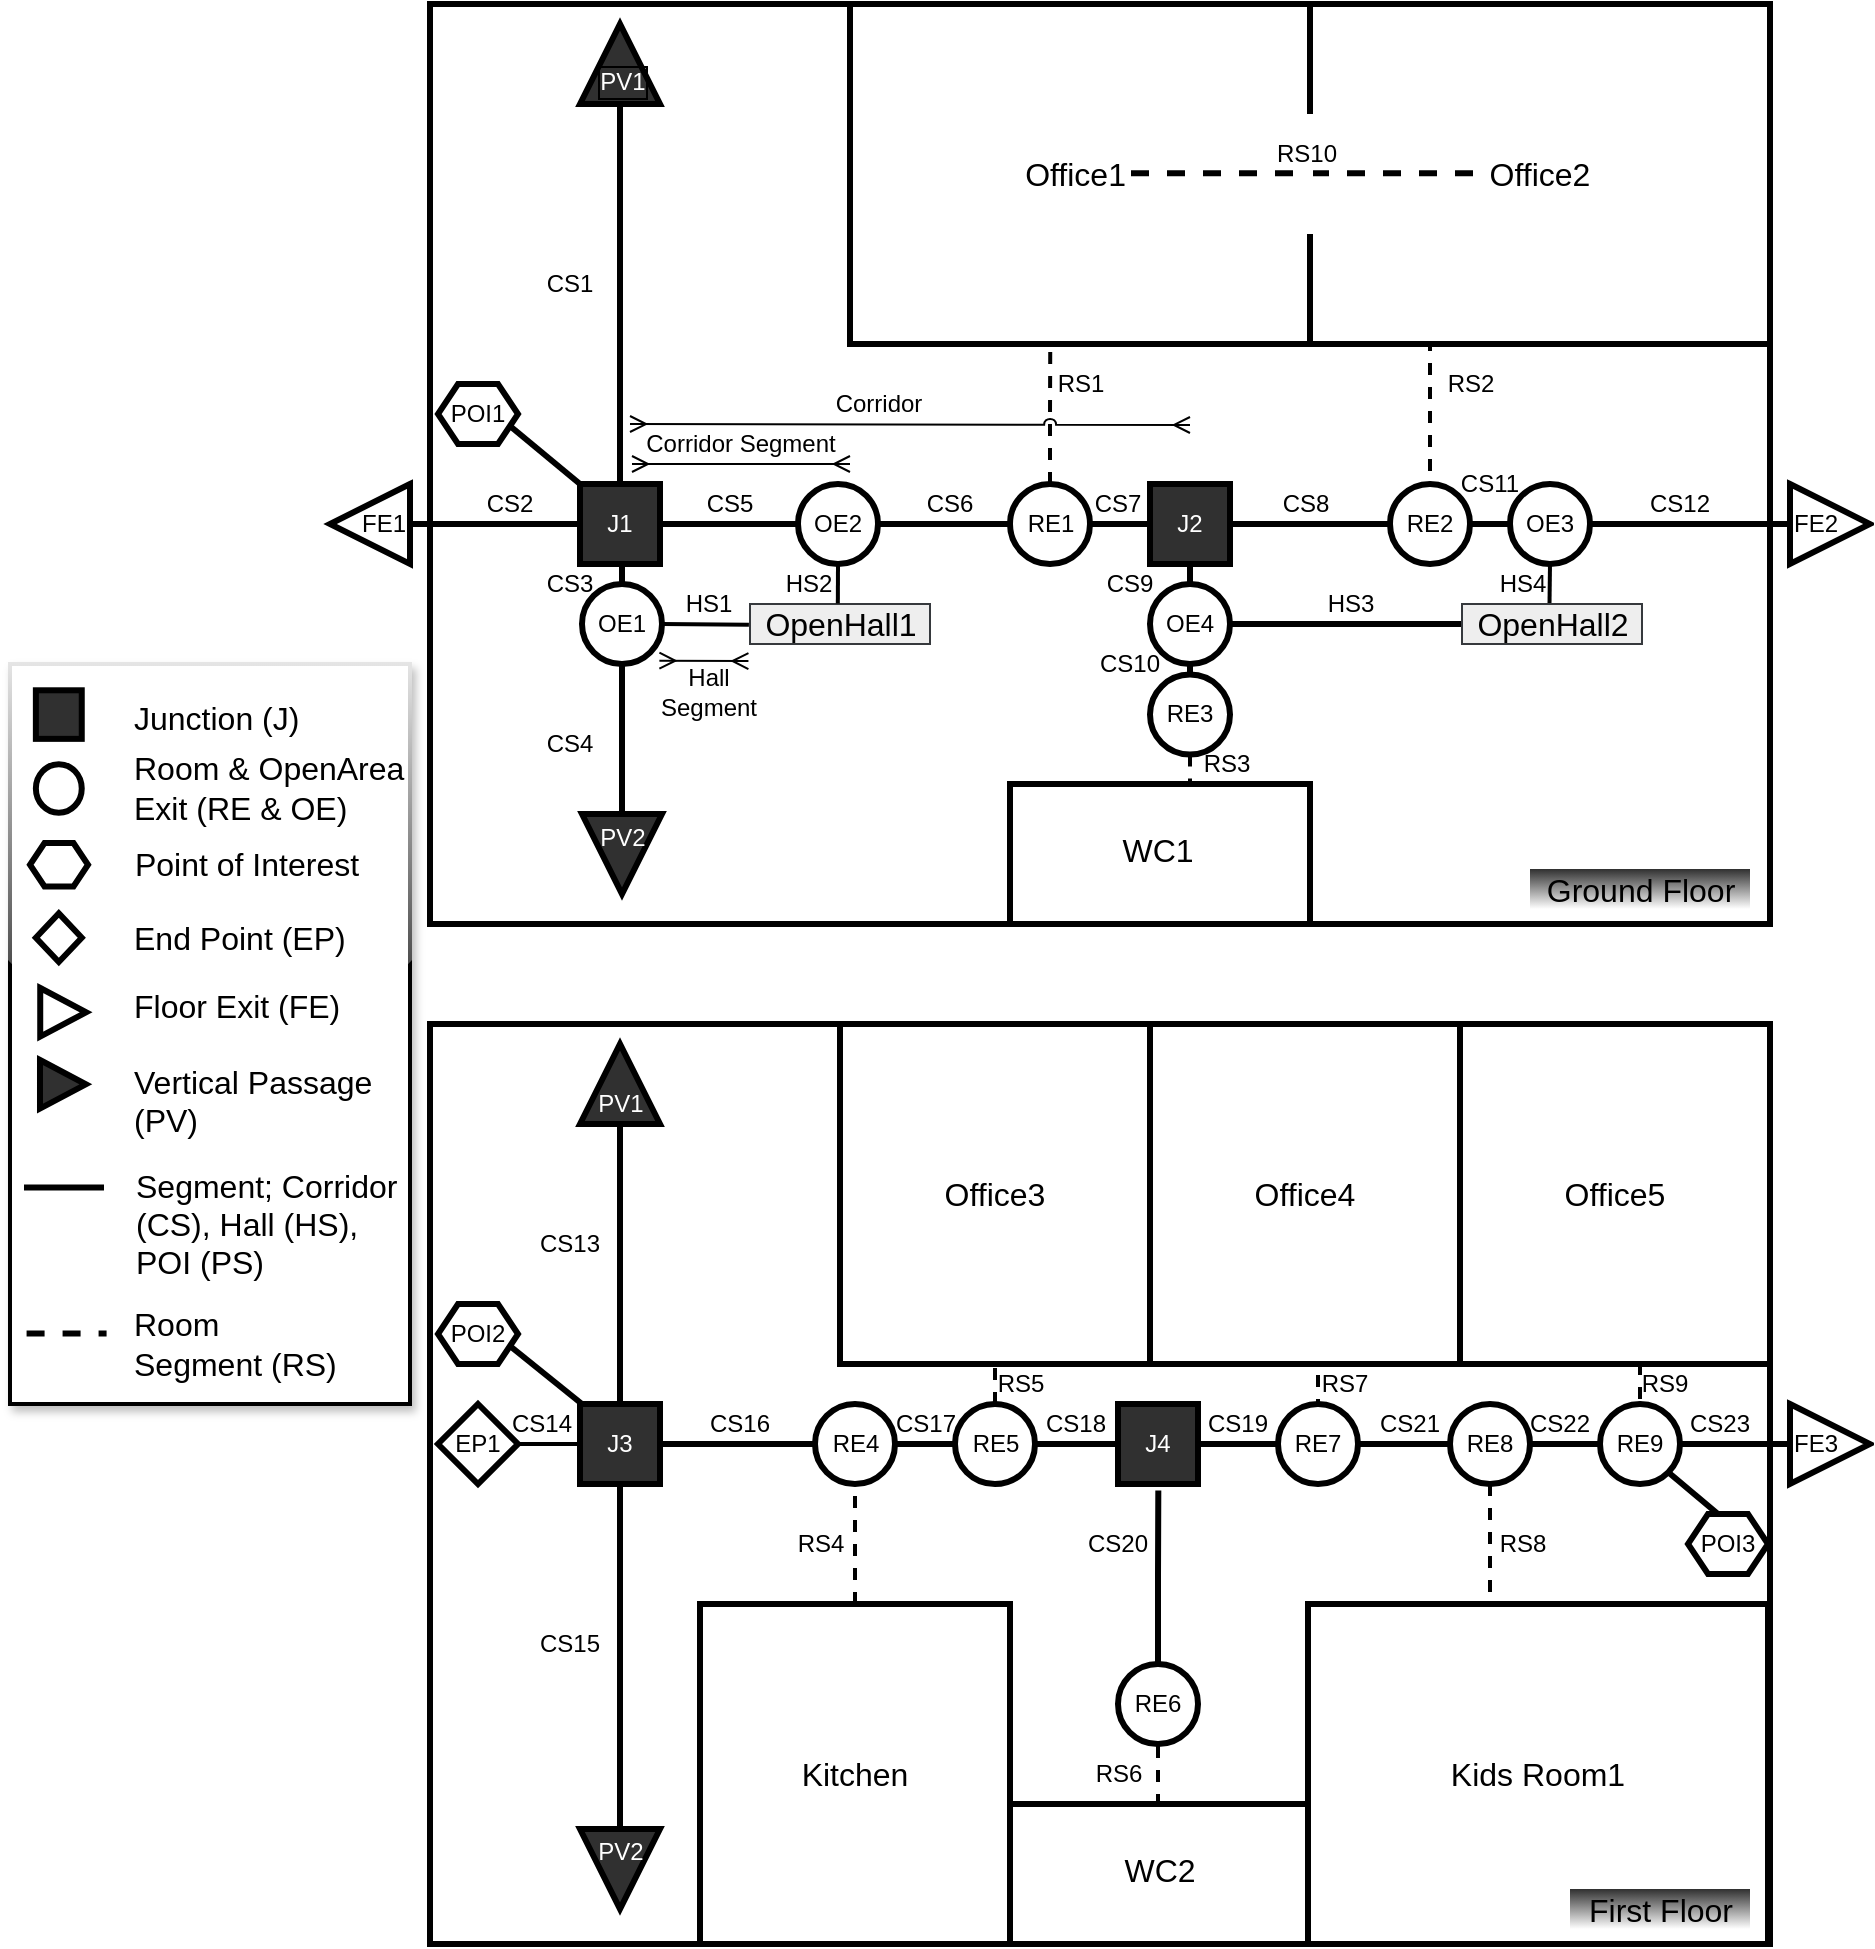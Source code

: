 <mxfile version="13.0.9" type="device"><diagram id="FeTQvDR2r45H1yqkKJsy" name="Page-1"><mxGraphModel dx="2144" dy="735" grid="1" gridSize="10" guides="1" tooltips="1" connect="1" arrows="1" fold="1" page="1" pageScale="1" pageWidth="827" pageHeight="1169" math="0" shadow="0"><root><mxCell id="0"/><mxCell id="1" parent="0"/><mxCell id="H_s1jMmFibpZLGyVerqd-1" value="" style="rounded=0;whiteSpace=wrap;html=1;strokeWidth=3;" parent="1" vertex="1"><mxGeometry x="70" y="10" width="670" height="460" as="geometry"/></mxCell><mxCell id="H_s1jMmFibpZLGyVerqd-9" value="&lt;font style=&quot;font-size: 16px&quot;&gt;Office1&amp;nbsp;&lt;/font&gt;" style="rounded=0;whiteSpace=wrap;html=1;fillColor=#ffffff;strokeWidth=3;" parent="1" vertex="1"><mxGeometry x="280" y="10" width="230" height="170" as="geometry"/></mxCell><mxCell id="H_s1jMmFibpZLGyVerqd-128" style="edgeStyle=orthogonalEdgeStyle;rounded=0;orthogonalLoop=1;jettySize=auto;html=1;exitX=0.25;exitY=1;exitDx=0;exitDy=0;entryX=0.5;entryY=0;entryDx=0;entryDy=0;dashed=1;endArrow=none;endFill=0;strokeWidth=2;fontSize=16;" parent="1" source="H_s1jMmFibpZLGyVerqd-12" target="H_s1jMmFibpZLGyVerqd-51" edge="1"><mxGeometry relative="1" as="geometry"><Array as="points"><mxPoint x="570" y="180"/></Array></mxGeometry></mxCell><mxCell id="emGgeVoVBgO2t76_DJlP-24" style="edgeStyle=none;orthogonalLoop=1;jettySize=auto;html=1;exitX=0;exitY=0.5;exitDx=0;exitDy=0;entryX=0;entryY=0.5;entryDx=0;entryDy=0;startArrow=none;startFill=0;endArrow=none;endFill=0;strokeWidth=3;" edge="1" parent="1" source="H_s1jMmFibpZLGyVerqd-12"><mxGeometry relative="1" as="geometry"><mxPoint x="551.0" y="95" as="targetPoint"/></mxGeometry></mxCell><mxCell id="H_s1jMmFibpZLGyVerqd-12" value="&lt;span style=&quot;font-size: 16px&quot;&gt;Office2&lt;/span&gt;" style="rounded=0;whiteSpace=wrap;html=1;fillColor=#ffffff;strokeWidth=3;" parent="1" vertex="1"><mxGeometry x="510" y="10" width="230" height="170" as="geometry"/></mxCell><mxCell id="H_s1jMmFibpZLGyVerqd-13" value="" style="rounded=0;whiteSpace=wrap;html=1;fillColor=#ffffff;strokeWidth=3;" parent="1" vertex="1"><mxGeometry x="360" y="400" width="150" height="70" as="geometry"/></mxCell><mxCell id="H_s1jMmFibpZLGyVerqd-15" value="&lt;font style=&quot;font-size: 16px&quot;&gt;WC1&lt;/font&gt;" style="text;html=1;strokeColor=none;fillColor=none;align=center;verticalAlign=middle;whiteSpace=wrap;rounded=0;fontSize=12;" parent="1" vertex="1"><mxGeometry x="414" y="422.5" width="40" height="20" as="geometry"/></mxCell><mxCell id="H_s1jMmFibpZLGyVerqd-16" value="" style="rounded=0;whiteSpace=wrap;html=1;strokeWidth=3;" parent="1" vertex="1"><mxGeometry x="70" y="520" width="670" height="460" as="geometry"/></mxCell><mxCell id="H_s1jMmFibpZLGyVerqd-21" value="&lt;span style=&quot;font-size: 16px&quot;&gt;Office3&lt;/span&gt;" style="rounded=0;whiteSpace=wrap;html=1;fillColor=#ffffff;strokeWidth=3;" parent="1" vertex="1"><mxGeometry x="275" y="520" width="155" height="170" as="geometry"/></mxCell><mxCell id="H_s1jMmFibpZLGyVerqd-126" style="edgeStyle=orthogonalEdgeStyle;rounded=0;orthogonalLoop=1;jettySize=auto;html=1;exitX=0.5;exitY=1;exitDx=0;exitDy=0;entryX=0.5;entryY=0;entryDx=0;entryDy=0;dashed=1;endArrow=none;endFill=0;strokeWidth=2;fontSize=16;" parent="1" source="H_s1jMmFibpZLGyVerqd-22" target="H_s1jMmFibpZLGyVerqd-40" edge="1"><mxGeometry relative="1" as="geometry"/></mxCell><mxCell id="H_s1jMmFibpZLGyVerqd-22" value="&lt;span style=&quot;font-size: 16px&quot;&gt;Office5&lt;/span&gt;" style="rounded=0;whiteSpace=wrap;html=1;fillColor=#ffffff;strokeWidth=3;" parent="1" vertex="1"><mxGeometry x="585" y="520" width="155" height="170" as="geometry"/></mxCell><mxCell id="H_s1jMmFibpZLGyVerqd-124" style="edgeStyle=orthogonalEdgeStyle;rounded=0;orthogonalLoop=1;jettySize=auto;html=1;exitX=0.5;exitY=0;exitDx=0;exitDy=0;entryX=0.5;entryY=1;entryDx=0;entryDy=0;dashed=1;endArrow=none;endFill=0;strokeWidth=2;fontSize=16;" parent="1" source="H_s1jMmFibpZLGyVerqd-23" target="H_s1jMmFibpZLGyVerqd-91" edge="1"><mxGeometry relative="1" as="geometry"/></mxCell><mxCell id="H_s1jMmFibpZLGyVerqd-23" value="" style="rounded=0;whiteSpace=wrap;html=1;fillColor=#ffffff;strokeWidth=3;" parent="1" vertex="1"><mxGeometry x="360" y="910" width="150" height="70" as="geometry"/></mxCell><mxCell id="H_s1jMmFibpZLGyVerqd-24" value="&lt;font style=&quot;font-size: 16px&quot;&gt;WC2&lt;/font&gt;" style="text;html=1;strokeColor=none;fillColor=none;align=center;verticalAlign=middle;whiteSpace=wrap;rounded=0;fontSize=12;" parent="1" vertex="1"><mxGeometry x="415" y="932.5" width="40" height="20" as="geometry"/></mxCell><mxCell id="H_s1jMmFibpZLGyVerqd-125" style="edgeStyle=orthogonalEdgeStyle;rounded=0;orthogonalLoop=1;jettySize=auto;html=1;exitX=0.5;exitY=1;exitDx=0;exitDy=0;entryX=0.5;entryY=0;entryDx=0;entryDy=0;dashed=1;endArrow=none;endFill=0;strokeWidth=2;fontSize=16;" parent="1" source="H_s1jMmFibpZLGyVerqd-25" target="H_s1jMmFibpZLGyVerqd-39" edge="1"><mxGeometry relative="1" as="geometry"/></mxCell><mxCell id="H_s1jMmFibpZLGyVerqd-25" value="&lt;span style=&quot;font-size: 16px&quot;&gt;Office4&lt;/span&gt;" style="rounded=0;whiteSpace=wrap;html=1;fillColor=#ffffff;strokeWidth=3;" parent="1" vertex="1"><mxGeometry x="430" y="520" width="155" height="170" as="geometry"/></mxCell><mxCell id="H_s1jMmFibpZLGyVerqd-122" style="edgeStyle=orthogonalEdgeStyle;rounded=0;orthogonalLoop=1;jettySize=auto;html=1;exitX=0.5;exitY=0;exitDx=0;exitDy=0;entryX=0.5;entryY=1;entryDx=0;entryDy=0;endArrow=none;endFill=0;strokeWidth=2;fontSize=16;dashed=1;" parent="1" source="H_s1jMmFibpZLGyVerqd-26" target="H_s1jMmFibpZLGyVerqd-44" edge="1"><mxGeometry relative="1" as="geometry"/></mxCell><mxCell id="H_s1jMmFibpZLGyVerqd-26" value="&lt;font style=&quot;font-size: 16px&quot;&gt;Kitchen&lt;/font&gt;" style="rounded=0;whiteSpace=wrap;html=1;fillColor=#ffffff;strokeWidth=3;" parent="1" vertex="1"><mxGeometry x="205" y="810" width="155" height="170" as="geometry"/></mxCell><mxCell id="H_s1jMmFibpZLGyVerqd-27" value="&lt;font style=&quot;font-size: 16px&quot;&gt;Kids Room1&lt;/font&gt;" style="rounded=0;whiteSpace=wrap;html=1;fillColor=#ffffff;strokeWidth=3;" parent="1" vertex="1"><mxGeometry x="509" y="810" width="230" height="170" as="geometry"/></mxCell><mxCell id="H_s1jMmFibpZLGyVerqd-82" style="edgeStyle=orthogonalEdgeStyle;rounded=0;orthogonalLoop=1;jettySize=auto;html=1;exitX=0;exitY=0.5;exitDx=0;exitDy=0;endArrow=none;endFill=0;strokeWidth=3;fontSize=12;" parent="1" source="H_s1jMmFibpZLGyVerqd-38" target="H_s1jMmFibpZLGyVerqd-44" edge="1"><mxGeometry relative="1" as="geometry"/></mxCell><mxCell id="H_s1jMmFibpZLGyVerqd-123" style="edgeStyle=orthogonalEdgeStyle;rounded=0;orthogonalLoop=1;jettySize=auto;html=1;exitX=0.5;exitY=0;exitDx=0;exitDy=0;entryX=0.5;entryY=1;entryDx=0;entryDy=0;dashed=1;endArrow=none;endFill=0;strokeWidth=2;fontSize=16;" parent="1" source="H_s1jMmFibpZLGyVerqd-38" target="H_s1jMmFibpZLGyVerqd-21" edge="1"><mxGeometry relative="1" as="geometry"/></mxCell><mxCell id="H_s1jMmFibpZLGyVerqd-38" value="RE5" style="ellipse;whiteSpace=wrap;html=1;aspect=fixed;strokeWidth=3;fontSize=12;" parent="1" vertex="1"><mxGeometry x="332.5" y="710" width="40" height="40" as="geometry"/></mxCell><mxCell id="H_s1jMmFibpZLGyVerqd-81" style="edgeStyle=orthogonalEdgeStyle;rounded=0;orthogonalLoop=1;jettySize=auto;html=1;exitX=0;exitY=0.5;exitDx=0;exitDy=0;entryX=1;entryY=0.5;entryDx=0;entryDy=0;endArrow=none;endFill=0;strokeWidth=3;fontSize=12;" parent="1" source="6WjGq5o4AHV743usQjrq-7" target="H_s1jMmFibpZLGyVerqd-38" edge="1"><mxGeometry relative="1" as="geometry"><mxPoint x="415" y="730" as="sourcePoint"/></mxGeometry></mxCell><mxCell id="H_s1jMmFibpZLGyVerqd-39" value="RE7" style="ellipse;whiteSpace=wrap;html=1;aspect=fixed;strokeWidth=3;fontSize=12;" parent="1" vertex="1"><mxGeometry x="494" y="710" width="40" height="40" as="geometry"/></mxCell><mxCell id="H_s1jMmFibpZLGyVerqd-79" style="edgeStyle=orthogonalEdgeStyle;rounded=0;orthogonalLoop=1;jettySize=auto;html=1;exitX=0;exitY=0.5;exitDx=0;exitDy=0;entryX=1;entryY=0.5;entryDx=0;entryDy=0;endArrow=none;endFill=0;strokeWidth=3;fontSize=12;" parent="1" source="H_s1jMmFibpZLGyVerqd-40" target="H_s1jMmFibpZLGyVerqd-45" edge="1"><mxGeometry relative="1" as="geometry"/></mxCell><mxCell id="H_s1jMmFibpZLGyVerqd-40" value="RE9" style="ellipse;whiteSpace=wrap;html=1;aspect=fixed;strokeWidth=3;fontSize=12;" parent="1" vertex="1"><mxGeometry x="655" y="710" width="40" height="40" as="geometry"/></mxCell><mxCell id="H_s1jMmFibpZLGyVerqd-78" style="edgeStyle=orthogonalEdgeStyle;rounded=0;orthogonalLoop=1;jettySize=auto;html=1;entryX=1;entryY=0.5;entryDx=0;entryDy=0;endArrow=none;endFill=0;strokeWidth=3;fontSize=12;" parent="1" source="H_s1jMmFibpZLGyVerqd-42" target="H_s1jMmFibpZLGyVerqd-40" edge="1"><mxGeometry relative="1" as="geometry"/></mxCell><mxCell id="H_s1jMmFibpZLGyVerqd-42" value="FE3" style="triangle;whiteSpace=wrap;html=1;strokeColor=#000000;strokeWidth=3;fillColor=#FFFFFF;gradientColor=none;fontSize=12;align=left;" parent="1" vertex="1"><mxGeometry x="750" y="710" width="40" height="40" as="geometry"/></mxCell><mxCell id="H_s1jMmFibpZLGyVerqd-43" value="" style="triangle;whiteSpace=wrap;html=1;strokeColor=#000000;strokeWidth=3;fillColor=#303030;gradientColor=none;fontSize=12;rotation=-90;fontColor=#FFFFFF;" parent="1" vertex="1"><mxGeometry x="145" y="530" width="40" height="40" as="geometry"/></mxCell><mxCell id="H_s1jMmFibpZLGyVerqd-44" value="RE4" style="ellipse;whiteSpace=wrap;html=1;aspect=fixed;strokeWidth=3;fontSize=12;" parent="1" vertex="1"><mxGeometry x="262.5" y="710" width="40" height="40" as="geometry"/></mxCell><mxCell id="H_s1jMmFibpZLGyVerqd-80" style="edgeStyle=orthogonalEdgeStyle;rounded=0;orthogonalLoop=1;jettySize=auto;html=1;exitX=0;exitY=0.5;exitDx=0;exitDy=0;entryX=1;entryY=0.5;entryDx=0;entryDy=0;endArrow=none;endFill=0;strokeWidth=3;fontSize=12;" parent="1" source="H_s1jMmFibpZLGyVerqd-45" target="H_s1jMmFibpZLGyVerqd-39" edge="1"><mxGeometry relative="1" as="geometry"/></mxCell><mxCell id="H_s1jMmFibpZLGyVerqd-127" style="edgeStyle=orthogonalEdgeStyle;rounded=0;orthogonalLoop=1;jettySize=auto;html=1;exitX=0.5;exitY=1;exitDx=0;exitDy=0;dashed=1;endArrow=none;endFill=0;strokeWidth=2;fontSize=16;" parent="1" source="H_s1jMmFibpZLGyVerqd-45" edge="1"><mxGeometry relative="1" as="geometry"><mxPoint x="610" y="810" as="targetPoint"/><Array as="points"><mxPoint x="610" y="810"/></Array></mxGeometry></mxCell><mxCell id="H_s1jMmFibpZLGyVerqd-45" value="RE8" style="ellipse;whiteSpace=wrap;html=1;aspect=fixed;strokeWidth=3;fontSize=12;" parent="1" vertex="1"><mxGeometry x="580" y="710" width="40" height="40" as="geometry"/></mxCell><mxCell id="H_s1jMmFibpZLGyVerqd-87" style="edgeStyle=orthogonalEdgeStyle;rounded=0;orthogonalLoop=1;jettySize=auto;html=1;exitX=0;exitY=0.5;exitDx=0;exitDy=0;entryX=0.5;entryY=1;entryDx=0;entryDy=0;endArrow=none;endFill=0;strokeWidth=3;fontSize=12;" parent="1" source="H_s1jMmFibpZLGyVerqd-47" target="H_s1jMmFibpZLGyVerqd-86" edge="1"><mxGeometry relative="1" as="geometry"/></mxCell><mxCell id="H_s1jMmFibpZLGyVerqd-47" value="" style="triangle;whiteSpace=wrap;html=1;strokeColor=#000000;strokeWidth=3;fillColor=#303030;gradientColor=none;fontSize=12;rotation=90;" parent="1" vertex="1"><mxGeometry x="145" y="922.5" width="40" height="40" as="geometry"/></mxCell><mxCell id="H_s1jMmFibpZLGyVerqd-48" value="" style="triangle;whiteSpace=wrap;html=1;strokeColor=#000000;strokeWidth=3;fillColor=#303030;gradientColor=none;fontSize=12;rotation=90;" parent="1" vertex="1"><mxGeometry x="146" y="415" width="40" height="40" as="geometry"/></mxCell><mxCell id="H_s1jMmFibpZLGyVerqd-49" value="" style="triangle;whiteSpace=wrap;html=1;strokeColor=#000000;strokeWidth=3;fillColor=#303030;gradientColor=none;fontSize=12;rotation=-90;" parent="1" vertex="1"><mxGeometry x="145" y="20" width="40" height="40" as="geometry"/></mxCell><mxCell id="H_s1jMmFibpZLGyVerqd-61" style="edgeStyle=orthogonalEdgeStyle;rounded=0;orthogonalLoop=1;jettySize=auto;html=1;exitX=0;exitY=0.5;exitDx=0;exitDy=0;entryX=1;entryY=0.5;entryDx=0;entryDy=0;fontSize=12;endArrow=none;endFill=0;strokeWidth=3;" parent="1" source="H_s1jMmFibpZLGyVerqd-65" target="H_s1jMmFibpZLGyVerqd-58" edge="1"><mxGeometry relative="1" as="geometry"/></mxCell><mxCell id="H_s1jMmFibpZLGyVerqd-67" style="edgeStyle=orthogonalEdgeStyle;rounded=0;orthogonalLoop=1;jettySize=auto;html=1;exitX=0;exitY=0.5;exitDx=0;exitDy=0;entryX=1;entryY=0.5;entryDx=0;entryDy=0;endArrow=none;endFill=0;strokeWidth=3;fontSize=12;" parent="1" source="QsYqPLQp_j27m1w2icqJ-17" target="H_s1jMmFibpZLGyVerqd-65" edge="1"><mxGeometry relative="1" as="geometry"/></mxCell><mxCell id="H_s1jMmFibpZLGyVerqd-136" style="edgeStyle=orthogonalEdgeStyle;rounded=0;orthogonalLoop=1;jettySize=auto;html=1;entryX=0.431;entryY=1.001;entryDx=0;entryDy=0;entryPerimeter=0;endArrow=none;endFill=0;strokeWidth=2;fontSize=16;dashed=1;exitX=0.5;exitY=0;exitDx=0;exitDy=0;" parent="1" source="H_s1jMmFibpZLGyVerqd-50" edge="1"><mxGeometry relative="1" as="geometry"><mxPoint x="381.0" y="211" as="sourcePoint"/><mxPoint x="380.13" y="180.17" as="targetPoint"/></mxGeometry></mxCell><mxCell id="H_s1jMmFibpZLGyVerqd-50" value="" style="ellipse;whiteSpace=wrap;html=1;aspect=fixed;strokeWidth=3;fontSize=12;" parent="1" vertex="1"><mxGeometry x="360" y="250" width="40" height="40" as="geometry"/></mxCell><mxCell id="H_s1jMmFibpZLGyVerqd-63" style="edgeStyle=orthogonalEdgeStyle;rounded=0;orthogonalLoop=1;jettySize=auto;html=1;exitX=1;exitY=0.5;exitDx=0;exitDy=0;entryX=0;entryY=0.5;entryDx=0;entryDy=0;endArrow=none;endFill=0;strokeWidth=3;fontSize=12;" parent="1" source="QsYqPLQp_j27m1w2icqJ-7" target="H_s1jMmFibpZLGyVerqd-56" edge="1"><mxGeometry relative="1" as="geometry"/></mxCell><mxCell id="QsYqPLQp_j27m1w2icqJ-6" style="edgeStyle=orthogonalEdgeStyle;rounded=0;orthogonalLoop=1;jettySize=auto;html=1;exitX=0.5;exitY=1;exitDx=0;exitDy=0;entryX=0.5;entryY=0;entryDx=0;entryDy=0;endArrow=none;endFill=0;strokeWidth=3;" parent="1" source="6WjGq5o4AHV743usQjrq-1" target="H_s1jMmFibpZLGyVerqd-131" edge="1"><mxGeometry relative="1" as="geometry"/></mxCell><mxCell id="H_s1jMmFibpZLGyVerqd-51" value="RE2" style="ellipse;whiteSpace=wrap;html=1;aspect=fixed;strokeWidth=3;fontSize=12;" parent="1" vertex="1"><mxGeometry x="550" y="250" width="40" height="40" as="geometry"/></mxCell><mxCell id="H_s1jMmFibpZLGyVerqd-56" value="FE2" style="triangle;whiteSpace=wrap;html=1;strokeColor=#000000;strokeWidth=3;fillColor=#FFFFFF;gradientColor=none;fontSize=12;align=left;" parent="1" vertex="1"><mxGeometry x="750" y="250" width="40" height="40" as="geometry"/></mxCell><mxCell id="H_s1jMmFibpZLGyVerqd-58" value="FE1" style="triangle;whiteSpace=wrap;html=1;strokeColor=#000000;strokeWidth=3;fillColor=#FFFFFF;gradientColor=none;fontSize=12;rotation=0;flipH=1;align=right;" parent="1" vertex="1"><mxGeometry x="20" y="250" width="40" height="40" as="geometry"/></mxCell><mxCell id="H_s1jMmFibpZLGyVerqd-68" style="edgeStyle=orthogonalEdgeStyle;rounded=0;orthogonalLoop=1;jettySize=auto;html=1;exitX=0.5;exitY=0;exitDx=0;exitDy=0;entryX=0;entryY=0.5;entryDx=0;entryDy=0;endArrow=none;endFill=0;strokeWidth=3;fontSize=12;" parent="1" source="H_s1jMmFibpZLGyVerqd-65" target="H_s1jMmFibpZLGyVerqd-49" edge="1"><mxGeometry relative="1" as="geometry"/></mxCell><mxCell id="H_s1jMmFibpZLGyVerqd-69" style="edgeStyle=orthogonalEdgeStyle;rounded=0;orthogonalLoop=1;jettySize=auto;html=1;exitX=0.5;exitY=1;exitDx=0;exitDy=0;entryX=0;entryY=0.5;entryDx=0;entryDy=0;endArrow=none;endFill=0;strokeWidth=3;fontSize=12;" parent="1" source="QsYqPLQp_j27m1w2icqJ-21" target="H_s1jMmFibpZLGyVerqd-48" edge="1"><mxGeometry relative="1" as="geometry"/></mxCell><mxCell id="emGgeVoVBgO2t76_DJlP-3" style="orthogonalLoop=1;jettySize=auto;html=1;exitX=0;exitY=0;exitDx=0;exitDy=0;entryX=1;entryY=0.75;entryDx=0;entryDy=0;endArrow=none;endFill=0;elbow=vertical;strokeWidth=3;" edge="1" parent="1" source="H_s1jMmFibpZLGyVerqd-65" target="emGgeVoVBgO2t76_DJlP-1"><mxGeometry relative="1" as="geometry"><mxPoint x="155" y="239" as="sourcePoint"/><mxPoint x="120" y="210" as="targetPoint"/></mxGeometry></mxCell><mxCell id="H_s1jMmFibpZLGyVerqd-65" value="J1" style="whiteSpace=wrap;html=1;aspect=fixed;strokeColor=#000000;strokeWidth=3;fillColor=#303030;gradientColor=none;fontSize=12;fontColor=#FFFFFF;" parent="1" vertex="1"><mxGeometry x="145" y="250" width="40" height="40" as="geometry"/></mxCell><mxCell id="H_s1jMmFibpZLGyVerqd-88" style="edgeStyle=orthogonalEdgeStyle;rounded=0;orthogonalLoop=1;jettySize=auto;html=1;exitX=0.5;exitY=0;exitDx=0;exitDy=0;entryX=0;entryY=0.5;entryDx=0;entryDy=0;endArrow=none;endFill=0;strokeWidth=3;fontSize=12;" parent="1" source="H_s1jMmFibpZLGyVerqd-86" target="H_s1jMmFibpZLGyVerqd-43" edge="1"><mxGeometry relative="1" as="geometry"/></mxCell><mxCell id="H_s1jMmFibpZLGyVerqd-89" style="edgeStyle=orthogonalEdgeStyle;rounded=0;orthogonalLoop=1;jettySize=auto;html=1;exitX=1;exitY=0.5;exitDx=0;exitDy=0;entryX=0;entryY=0.5;entryDx=0;entryDy=0;endArrow=none;endFill=0;strokeWidth=3;fontSize=12;" parent="1" source="H_s1jMmFibpZLGyVerqd-86" target="H_s1jMmFibpZLGyVerqd-44" edge="1"><mxGeometry relative="1" as="geometry"/></mxCell><mxCell id="H_s1jMmFibpZLGyVerqd-86" value="J3" style="whiteSpace=wrap;html=1;aspect=fixed;strokeColor=#000000;strokeWidth=3;fillColor=#303030;gradientColor=none;fontSize=12;fontColor=#FFFFFF;" parent="1" vertex="1"><mxGeometry x="145" y="710" width="40" height="40" as="geometry"/></mxCell><mxCell id="H_s1jMmFibpZLGyVerqd-91" value="RE6" style="ellipse;whiteSpace=wrap;html=1;aspect=fixed;strokeWidth=3;fontSize=12;" parent="1" vertex="1"><mxGeometry x="414" y="840" width="40" height="40" as="geometry"/></mxCell><mxCell id="H_s1jMmFibpZLGyVerqd-93" style="edgeStyle=orthogonalEdgeStyle;rounded=0;orthogonalLoop=1;jettySize=auto;html=1;exitX=0;exitY=0.5;exitDx=0;exitDy=0;endArrow=none;endFill=0;strokeWidth=3;fontSize=12;entryX=1;entryY=0.5;entryDx=0;entryDy=0;" parent="1" source="H_s1jMmFibpZLGyVerqd-39" target="6WjGq5o4AHV743usQjrq-7" edge="1"><mxGeometry relative="1" as="geometry"><mxPoint x="487.5" y="730" as="sourcePoint"/><mxPoint x="455" y="730" as="targetPoint"/></mxGeometry></mxCell><mxCell id="H_s1jMmFibpZLGyVerqd-120" value="Ground Floor" style="text;html=1;align=center;verticalAlign=middle;resizable=0;points=[];autosize=1;fontSize=16;fillColor=#303030;gradientColor=#ffffff;" parent="1" vertex="1"><mxGeometry x="620" y="442.5" width="110" height="20" as="geometry"/></mxCell><mxCell id="H_s1jMmFibpZLGyVerqd-121" value="First Floor" style="text;html=1;align=center;verticalAlign=middle;resizable=0;points=[];autosize=1;fontSize=16;fillColor=#303030;gradientColor=#ffffff;" parent="1" vertex="1"><mxGeometry x="640" y="952.5" width="90" height="20" as="geometry"/></mxCell><mxCell id="H_s1jMmFibpZLGyVerqd-133" style="edgeStyle=orthogonalEdgeStyle;rounded=0;orthogonalLoop=1;jettySize=auto;html=1;entryX=0.5;entryY=0;entryDx=0;entryDy=0;dashed=1;endArrow=none;endFill=0;strokeWidth=2;fontSize=16;" parent="1" source="H_s1jMmFibpZLGyVerqd-131" target="H_s1jMmFibpZLGyVerqd-13" edge="1"><mxGeometry relative="1" as="geometry"><Array as="points"><mxPoint x="450" y="400"/></Array></mxGeometry></mxCell><mxCell id="QsYqPLQp_j27m1w2icqJ-2" style="edgeStyle=orthogonalEdgeStyle;rounded=0;orthogonalLoop=1;jettySize=auto;html=1;exitX=0;exitY=0.5;exitDx=0;exitDy=0;entryX=0.982;entryY=0.471;entryDx=0;entryDy=0;entryPerimeter=0;strokeWidth=3;endArrow=none;endFill=0;" parent="1" source="6WjGq5o4AHV743usQjrq-1" target="szQ37OMuKZmXvjRgwUrV-1" edge="1"><mxGeometry relative="1" as="geometry"/></mxCell><mxCell id="H_s1jMmFibpZLGyVerqd-131" value="RE3" style="ellipse;whiteSpace=wrap;html=1;aspect=fixed;strokeWidth=3;fontSize=12;" parent="1" vertex="1"><mxGeometry x="430" y="345.29" width="40" height="40" as="geometry"/></mxCell><mxCell id="H_s1jMmFibpZLGyVerqd-140" style="edgeStyle=orthogonalEdgeStyle;rounded=0;orthogonalLoop=1;jettySize=auto;html=1;exitX=1;exitY=0.5;exitDx=0;exitDy=0;entryX=0;entryY=0.5;entryDx=0;entryDy=0;endArrow=none;endFill=0;strokeWidth=2;fontSize=16;" parent="1" source="H_s1jMmFibpZLGyVerqd-139" target="H_s1jMmFibpZLGyVerqd-86" edge="1"><mxGeometry relative="1" as="geometry"/></mxCell><mxCell id="H_s1jMmFibpZLGyVerqd-139" value="EP1" style="rhombus;whiteSpace=wrap;html=1;strokeColor=#000000;strokeWidth=3;fillColor=#FFFFFF;gradientColor=none;fontSize=12;aspect=fixed;" parent="1" vertex="1"><mxGeometry x="74" y="710" width="40" height="40" as="geometry"/></mxCell><mxCell id="szQ37OMuKZmXvjRgwUrV-1" value="RE1" style="text;html=1;align=center;verticalAlign=middle;resizable=0;points=[];autosize=1;" parent="1" vertex="1"><mxGeometry x="360" y="260" width="40" height="20" as="geometry"/></mxCell><mxCell id="szQ37OMuKZmXvjRgwUrV-2" value="PV1" style="text;html=1;align=center;verticalAlign=middle;resizable=0;points=[];autosize=1;fontColor=#FFFFFF;labelBorderColor=#000000;" parent="1" vertex="1"><mxGeometry x="146" y="39" width="40" height="20" as="geometry"/></mxCell><mxCell id="szQ37OMuKZmXvjRgwUrV-11" value="PV2" style="text;html=1;align=center;verticalAlign=middle;resizable=0;points=[];autosize=1;fontColor=#FFFFFF;" parent="1" vertex="1"><mxGeometry x="146" y="417" width="40" height="20" as="geometry"/></mxCell><mxCell id="szQ37OMuKZmXvjRgwUrV-12" value="Text" style="text;html=1;align=center;verticalAlign=middle;resizable=0;points=[];autosize=1;fontColor=#FFFFFF;" parent="1" vertex="1"><mxGeometry x="224" y="501" width="40" height="20" as="geometry"/></mxCell><mxCell id="szQ37OMuKZmXvjRgwUrV-14" value="&lt;font color=&quot;#ffffff&quot;&gt;PV1&lt;/font&gt;" style="text;html=1;align=center;verticalAlign=middle;resizable=0;points=[];autosize=1;fontColor=#303030;" parent="1" vertex="1"><mxGeometry x="145" y="550" width="40" height="20" as="geometry"/></mxCell><mxCell id="szQ37OMuKZmXvjRgwUrV-15" value="PV2" style="text;html=1;align=center;verticalAlign=middle;resizable=0;points=[];autosize=1;fontColor=#FFFFFF;" parent="1" vertex="1"><mxGeometry x="145" y="923.5" width="40" height="20" as="geometry"/></mxCell><mxCell id="fVjPSOBGSRbUAIZiHek_-9" value="" style="endArrow=ERmany;startArrow=ERmany;html=1;rounded=0;startFill=0;endFill=0;" parent="1" edge="1"><mxGeometry width="50" height="50" relative="1" as="geometry"><mxPoint x="171" y="240" as="sourcePoint"/><mxPoint x="280" y="240" as="targetPoint"/></mxGeometry></mxCell><mxCell id="fVjPSOBGSRbUAIZiHek_-10" value="Corridor" style="text;html=1;align=center;verticalAlign=middle;resizable=0;points=[];autosize=1;rotation=0;" parent="1" vertex="1"><mxGeometry x="264" y="200" width="60" height="20" as="geometry"/></mxCell><mxCell id="fVjPSOBGSRbUAIZiHek_-8" value="Corridor Segment" style="text;html=1;align=center;verticalAlign=middle;resizable=0;points=[];autosize=1;rotation=0;" parent="1" vertex="1"><mxGeometry x="170.001" y="220" width="110" height="20" as="geometry"/></mxCell><mxCell id="fVjPSOBGSRbUAIZiHek_-7" value="" style="endArrow=ERmany;startArrow=ERmany;html=1;rounded=0;strokeColor=#000000;jumpStyle=arc;startFill=0;endFill=0;" parent="1" edge="1"><mxGeometry width="50" height="50" relative="1" as="geometry"><mxPoint x="450" y="220.5" as="sourcePoint"/><mxPoint x="170" y="220" as="targetPoint"/></mxGeometry></mxCell><mxCell id="QsYqPLQp_j27m1w2icqJ-7" value="OE3" style="ellipse;whiteSpace=wrap;html=1;aspect=fixed;strokeWidth=3;fontSize=12;" parent="1" vertex="1"><mxGeometry x="610" y="250" width="40" height="40" as="geometry"/></mxCell><mxCell id="QsYqPLQp_j27m1w2icqJ-8" style="edgeStyle=orthogonalEdgeStyle;rounded=0;orthogonalLoop=1;jettySize=auto;html=1;exitX=1;exitY=0.5;exitDx=0;exitDy=0;entryX=0;entryY=0.5;entryDx=0;entryDy=0;endArrow=none;endFill=0;strokeWidth=3;fontSize=12;" parent="1" source="H_s1jMmFibpZLGyVerqd-51" target="QsYqPLQp_j27m1w2icqJ-7" edge="1"><mxGeometry relative="1" as="geometry"><mxPoint x="590.0" y="270" as="sourcePoint"/><mxPoint x="750" y="270" as="targetPoint"/></mxGeometry></mxCell><mxCell id="QsYqPLQp_j27m1w2icqJ-14" value="" style="endArrow=none;html=1;strokeWidth=2;exitX=0.486;exitY=0.071;exitDx=0;exitDy=0;exitPerimeter=0;" parent="1" source="QsYqPLQp_j27m1w2icqJ-15" edge="1"><mxGeometry width="50" height="50" relative="1" as="geometry"><mxPoint x="630" y="370" as="sourcePoint"/><mxPoint x="630" y="290" as="targetPoint"/></mxGeometry></mxCell><mxCell id="6WjGq5o4AHV743usQjrq-5" style="edgeStyle=orthogonalEdgeStyle;rounded=0;orthogonalLoop=1;jettySize=auto;html=1;endArrow=none;endFill=0;strokeWidth=3;entryX=1;entryY=0.5;entryDx=0;entryDy=0;" parent="1" source="QsYqPLQp_j27m1w2icqJ-15" target="6WjGq5o4AHV743usQjrq-6" edge="1"><mxGeometry relative="1" as="geometry"><mxPoint x="450" y="330" as="targetPoint"/></mxGeometry></mxCell><mxCell id="QsYqPLQp_j27m1w2icqJ-15" value="&lt;font style=&quot;font-size: 16px&quot;&gt;OpenHall2&lt;/font&gt;" style="text;html=1;align=center;verticalAlign=middle;resizable=0;points=[];autosize=1;fillColor=#eeeeee;strokeColor=#36393d;" parent="1" vertex="1"><mxGeometry x="586" y="310" width="90" height="20" as="geometry"/></mxCell><mxCell id="QsYqPLQp_j27m1w2icqJ-16" value="&lt;font style=&quot;font-size: 16px&quot;&gt;OpenHall1&lt;/font&gt;" style="text;html=1;align=center;verticalAlign=middle;resizable=0;points=[];autosize=1;rounded=0;fillColor=#eeeeee;strokeColor=#36393d;" parent="1" vertex="1"><mxGeometry x="230" y="310" width="90" height="20" as="geometry"/></mxCell><mxCell id="QsYqPLQp_j27m1w2icqJ-17" value="OE2" style="ellipse;whiteSpace=wrap;html=1;aspect=fixed;strokeWidth=3;fontSize=12;" parent="1" vertex="1"><mxGeometry x="254" y="250" width="40" height="40" as="geometry"/></mxCell><mxCell id="QsYqPLQp_j27m1w2icqJ-18" style="edgeStyle=orthogonalEdgeStyle;rounded=0;orthogonalLoop=1;jettySize=auto;html=1;exitX=0;exitY=0.5;exitDx=0;exitDy=0;entryX=1;entryY=0.5;entryDx=0;entryDy=0;endArrow=none;endFill=0;strokeWidth=3;fontSize=12;" parent="1" source="H_s1jMmFibpZLGyVerqd-50" target="QsYqPLQp_j27m1w2icqJ-17" edge="1"><mxGeometry relative="1" as="geometry"><mxPoint x="360" y="270.0" as="sourcePoint"/><mxPoint x="185" y="270.0" as="targetPoint"/></mxGeometry></mxCell><mxCell id="QsYqPLQp_j27m1w2icqJ-19" value="" style="endArrow=none;html=1;strokeWidth=2;exitX=0.488;exitY=-0.01;exitDx=0;exitDy=0;exitPerimeter=0;entryX=0.5;entryY=1;entryDx=0;entryDy=0;" parent="1" source="QsYqPLQp_j27m1w2icqJ-16" target="QsYqPLQp_j27m1w2icqJ-17" edge="1"><mxGeometry width="50" height="50" relative="1" as="geometry"><mxPoint x="274" y="369" as="sourcePoint"/><mxPoint x="274.29" y="290.0" as="targetPoint"/></mxGeometry></mxCell><mxCell id="QsYqPLQp_j27m1w2icqJ-20" value="" style="endArrow=none;html=1;strokeWidth=2;entryX=-0.006;entryY=0.52;entryDx=0;entryDy=0;entryPerimeter=0;exitX=1;exitY=0.5;exitDx=0;exitDy=0;" parent="1" source="QsYqPLQp_j27m1w2icqJ-21" target="QsYqPLQp_j27m1w2icqJ-16" edge="1"><mxGeometry width="50" height="50" relative="1" as="geometry"><mxPoint x="170" y="379" as="sourcePoint"/><mxPoint x="240" y="379.29" as="targetPoint"/></mxGeometry></mxCell><mxCell id="QsYqPLQp_j27m1w2icqJ-21" value="OE1" style="ellipse;whiteSpace=wrap;html=1;aspect=fixed;strokeWidth=3;fontSize=12;" parent="1" vertex="1"><mxGeometry x="146" y="300" width="40" height="40" as="geometry"/></mxCell><mxCell id="QsYqPLQp_j27m1w2icqJ-23" style="edgeStyle=orthogonalEdgeStyle;rounded=0;orthogonalLoop=1;jettySize=auto;html=1;exitX=0.5;exitY=1;exitDx=0;exitDy=0;entryX=0.5;entryY=0;entryDx=0;entryDy=0;endArrow=none;endFill=0;strokeWidth=3;fontSize=12;" parent="1" source="H_s1jMmFibpZLGyVerqd-65" target="QsYqPLQp_j27m1w2icqJ-21" edge="1"><mxGeometry relative="1" as="geometry"><mxPoint x="165" y="290" as="sourcePoint"/><mxPoint x="165" y="415" as="targetPoint"/></mxGeometry></mxCell><mxCell id="6WjGq5o4AHV743usQjrq-1" value="J2" style="whiteSpace=wrap;html=1;aspect=fixed;strokeColor=#000000;strokeWidth=3;fillColor=#303030;gradientColor=none;fontSize=12;fontColor=#FFFFFF;" parent="1" vertex="1"><mxGeometry x="430" y="250" width="40" height="40" as="geometry"/></mxCell><mxCell id="6WjGq5o4AHV743usQjrq-2" style="edgeStyle=orthogonalEdgeStyle;rounded=0;orthogonalLoop=1;jettySize=auto;html=1;exitX=0;exitY=0.5;exitDx=0;exitDy=0;entryX=1;entryY=0.5;entryDx=0;entryDy=0;endArrow=none;endFill=0;strokeWidth=3;" parent="1" source="H_s1jMmFibpZLGyVerqd-51" target="6WjGq5o4AHV743usQjrq-1" edge="1"><mxGeometry relative="1" as="geometry"><mxPoint x="550" y="270" as="sourcePoint"/><mxPoint x="470" y="270" as="targetPoint"/></mxGeometry></mxCell><mxCell id="6WjGq5o4AHV743usQjrq-6" value="OE4" style="ellipse;whiteSpace=wrap;html=1;aspect=fixed;strokeWidth=3;fontSize=12;" parent="1" vertex="1"><mxGeometry x="430" y="300" width="40" height="40" as="geometry"/></mxCell><mxCell id="6WjGq5o4AHV743usQjrq-7" value="J4" style="whiteSpace=wrap;html=1;aspect=fixed;strokeColor=#000000;strokeWidth=3;fillColor=#303030;gradientColor=none;fontSize=12;fontColor=#FFFFFF;" parent="1" vertex="1"><mxGeometry x="414" y="710" width="40" height="40" as="geometry"/></mxCell><mxCell id="6WjGq5o4AHV743usQjrq-8" style="edgeStyle=orthogonalEdgeStyle;rounded=0;orthogonalLoop=1;jettySize=auto;html=1;exitX=0.5;exitY=0;exitDx=0;exitDy=0;entryX=0.504;entryY=1.08;entryDx=0;entryDy=0;entryPerimeter=0;endArrow=none;endFill=0;strokeWidth=3;" parent="1" source="H_s1jMmFibpZLGyVerqd-91" target="6WjGq5o4AHV743usQjrq-7" edge="1"><mxGeometry relative="1" as="geometry"/></mxCell><mxCell id="6WjGq5o4AHV743usQjrq-10" value="CS1" style="text;html=1;strokeColor=none;fillColor=none;align=center;verticalAlign=middle;whiteSpace=wrap;rounded=0;" parent="1" vertex="1"><mxGeometry x="120" y="140" width="40" height="20" as="geometry"/></mxCell><mxCell id="6WjGq5o4AHV743usQjrq-11" value="CS2" style="text;html=1;strokeColor=none;fillColor=none;align=center;verticalAlign=middle;whiteSpace=wrap;rounded=0;" parent="1" vertex="1"><mxGeometry x="90" y="250" width="40" height="20" as="geometry"/></mxCell><mxCell id="6WjGq5o4AHV743usQjrq-13" value="CS3" style="text;html=1;strokeColor=none;fillColor=none;align=center;verticalAlign=middle;whiteSpace=wrap;rounded=0;" parent="1" vertex="1"><mxGeometry x="120" y="290" width="40" height="20" as="geometry"/></mxCell><mxCell id="6WjGq5o4AHV743usQjrq-14" value="CS4" style="text;html=1;strokeColor=none;fillColor=none;align=center;verticalAlign=middle;whiteSpace=wrap;rounded=0;" parent="1" vertex="1"><mxGeometry x="120" y="370" width="40" height="20" as="geometry"/></mxCell><mxCell id="6WjGq5o4AHV743usQjrq-15" value="CS5" style="text;html=1;strokeColor=none;fillColor=none;align=center;verticalAlign=middle;whiteSpace=wrap;rounded=0;" parent="1" vertex="1"><mxGeometry x="200" y="250" width="40" height="20" as="geometry"/></mxCell><mxCell id="6WjGq5o4AHV743usQjrq-16" value="CS6" style="text;html=1;strokeColor=none;fillColor=none;align=center;verticalAlign=middle;whiteSpace=wrap;rounded=0;" parent="1" vertex="1"><mxGeometry x="310" y="250" width="40" height="20" as="geometry"/></mxCell><mxCell id="6WjGq5o4AHV743usQjrq-17" value="CS7" style="text;html=1;strokeColor=none;fillColor=none;align=center;verticalAlign=middle;whiteSpace=wrap;rounded=0;" parent="1" vertex="1"><mxGeometry x="394" y="250" width="40" height="20" as="geometry"/></mxCell><mxCell id="6WjGq5o4AHV743usQjrq-18" value="CS8" style="text;html=1;strokeColor=none;fillColor=none;align=center;verticalAlign=middle;whiteSpace=wrap;rounded=0;" parent="1" vertex="1"><mxGeometry x="487.5" y="250" width="40" height="20" as="geometry"/></mxCell><mxCell id="6WjGq5o4AHV743usQjrq-19" value="CS9" style="text;html=1;strokeColor=none;fillColor=none;align=center;verticalAlign=middle;whiteSpace=wrap;rounded=0;" parent="1" vertex="1"><mxGeometry x="400" y="290" width="40" height="20" as="geometry"/></mxCell><mxCell id="6WjGq5o4AHV743usQjrq-20" value="CS10" style="text;html=1;strokeColor=none;fillColor=none;align=center;verticalAlign=middle;whiteSpace=wrap;rounded=0;" parent="1" vertex="1"><mxGeometry x="400" y="330" width="40" height="20" as="geometry"/></mxCell><mxCell id="6WjGq5o4AHV743usQjrq-21" value="CS11" style="text;html=1;strokeColor=none;fillColor=none;align=center;verticalAlign=middle;whiteSpace=wrap;rounded=0;" parent="1" vertex="1"><mxGeometry x="580" y="240" width="40" height="20" as="geometry"/></mxCell><mxCell id="6WjGq5o4AHV743usQjrq-22" value="CS12" style="text;html=1;strokeColor=none;fillColor=none;align=center;verticalAlign=middle;whiteSpace=wrap;rounded=0;" parent="1" vertex="1"><mxGeometry x="675" y="250" width="40" height="20" as="geometry"/></mxCell><mxCell id="6WjGq5o4AHV743usQjrq-23" value="CS13" style="text;html=1;strokeColor=none;fillColor=none;align=center;verticalAlign=middle;whiteSpace=wrap;rounded=0;" parent="1" vertex="1"><mxGeometry x="120" y="620" width="40" height="20" as="geometry"/></mxCell><mxCell id="6WjGq5o4AHV743usQjrq-24" value="CS14" style="text;html=1;strokeColor=none;fillColor=none;align=center;verticalAlign=middle;whiteSpace=wrap;rounded=0;" parent="1" vertex="1"><mxGeometry x="106" y="710" width="40" height="20" as="geometry"/></mxCell><mxCell id="6WjGq5o4AHV743usQjrq-25" value="CS15" style="text;html=1;strokeColor=none;fillColor=none;align=center;verticalAlign=middle;whiteSpace=wrap;rounded=0;" parent="1" vertex="1"><mxGeometry x="120" y="820" width="40" height="20" as="geometry"/></mxCell><mxCell id="6WjGq5o4AHV743usQjrq-26" value="CS16" style="text;html=1;strokeColor=none;fillColor=none;align=center;verticalAlign=middle;whiteSpace=wrap;rounded=0;" parent="1" vertex="1"><mxGeometry x="205" y="710" width="40" height="20" as="geometry"/></mxCell><mxCell id="6WjGq5o4AHV743usQjrq-27" value="CS17" style="text;html=1;strokeColor=none;fillColor=none;align=center;verticalAlign=middle;whiteSpace=wrap;rounded=0;" parent="1" vertex="1"><mxGeometry x="298" y="710" width="40" height="20" as="geometry"/></mxCell><mxCell id="6WjGq5o4AHV743usQjrq-28" value="CS18" style="text;html=1;strokeColor=none;fillColor=none;align=center;verticalAlign=middle;whiteSpace=wrap;rounded=0;" parent="1" vertex="1"><mxGeometry x="372.5" y="710" width="40" height="20" as="geometry"/></mxCell><mxCell id="6WjGq5o4AHV743usQjrq-29" value="CS19" style="text;html=1;strokeColor=none;fillColor=none;align=center;verticalAlign=middle;whiteSpace=wrap;rounded=0;" parent="1" vertex="1"><mxGeometry x="454" y="710" width="40" height="20" as="geometry"/></mxCell><mxCell id="6WjGq5o4AHV743usQjrq-30" value="CS20" style="text;html=1;strokeColor=none;fillColor=none;align=center;verticalAlign=middle;whiteSpace=wrap;rounded=0;" parent="1" vertex="1"><mxGeometry x="394" y="770" width="40" height="20" as="geometry"/></mxCell><mxCell id="6WjGq5o4AHV743usQjrq-31" value="CS21" style="text;html=1;strokeColor=none;fillColor=none;align=center;verticalAlign=middle;whiteSpace=wrap;rounded=0;" parent="1" vertex="1"><mxGeometry x="540" y="710" width="40" height="20" as="geometry"/></mxCell><mxCell id="6WjGq5o4AHV743usQjrq-32" value="CS22" style="text;html=1;strokeColor=none;fillColor=none;align=center;verticalAlign=middle;whiteSpace=wrap;rounded=0;" parent="1" vertex="1"><mxGeometry x="615" y="710" width="40" height="20" as="geometry"/></mxCell><mxCell id="6WjGq5o4AHV743usQjrq-33" value="CS23" style="text;html=1;strokeColor=none;fillColor=none;align=center;verticalAlign=middle;whiteSpace=wrap;rounded=0;" parent="1" vertex="1"><mxGeometry x="695" y="710" width="40" height="20" as="geometry"/></mxCell><mxCell id="H6ky8Y8-DVw1EJVkH1-d-3" value="" style="endArrow=ERmany;startArrow=ERmany;html=1;rounded=0;startFill=0;endFill=0;entryX=0.837;entryY=-0.016;entryDx=0;entryDy=0;entryPerimeter=0;exitX=0.095;exitY=-0.022;exitDx=0;exitDy=0;exitPerimeter=0;" parent="1" source="H6ky8Y8-DVw1EJVkH1-d-4" target="H6ky8Y8-DVw1EJVkH1-d-4" edge="1"><mxGeometry width="50" height="50" relative="1" as="geometry"><mxPoint x="181" y="340.17" as="sourcePoint"/><mxPoint x="240" y="340" as="targetPoint"/></mxGeometry></mxCell><mxCell id="H6ky8Y8-DVw1EJVkH1-d-4" value="&lt;div&gt;&lt;span&gt;Hall&lt;/span&gt;&lt;/div&gt;Segment" style="text;html=1;align=center;verticalAlign=middle;resizable=0;points=[];autosize=1;rotation=0;" parent="1" vertex="1"><mxGeometry x="179.001" y="339" width="60" height="30" as="geometry"/></mxCell><mxCell id="H6ky8Y8-DVw1EJVkH1-d-6" value="HS1" style="text;html=1;align=center;verticalAlign=middle;resizable=0;points=[];autosize=1;" parent="1" vertex="1"><mxGeometry x="189" y="300" width="40" height="20" as="geometry"/></mxCell><mxCell id="H6ky8Y8-DVw1EJVkH1-d-7" value="HS2" style="text;html=1;align=center;verticalAlign=middle;resizable=0;points=[];autosize=1;" parent="1" vertex="1"><mxGeometry x="239" y="290" width="40" height="20" as="geometry"/></mxCell><mxCell id="H6ky8Y8-DVw1EJVkH1-d-8" value="HS3" style="text;html=1;align=center;verticalAlign=middle;resizable=0;points=[];autosize=1;" parent="1" vertex="1"><mxGeometry x="510" y="300" width="40" height="20" as="geometry"/></mxCell><mxCell id="H6ky8Y8-DVw1EJVkH1-d-9" value="HS4" style="text;html=1;align=center;verticalAlign=middle;resizable=0;points=[];autosize=1;" parent="1" vertex="1"><mxGeometry x="596" y="290" width="40" height="20" as="geometry"/></mxCell><mxCell id="H_s1jMmFibpZLGyVerqd-118" value="" style="rounded=0;whiteSpace=wrap;html=1;strokeWidth=2;fillColor=#FFFFFF;fontSize=16;align=left;glass=1;shadow=1;" parent="1" vertex="1"><mxGeometry x="-140" y="340" width="200" height="370" as="geometry"/></mxCell><mxCell id="H_s1jMmFibpZLGyVerqd-35" value="&lt;blockquote style=&quot;margin: 0px 0px 0px 40px ; border: none ; padding: 0px ; font-size: 16px&quot;&gt;&lt;br&gt;&lt;/blockquote&gt;" style="ellipse;whiteSpace=wrap;html=1;strokeWidth=3;fontSize=16;labelPosition=right;verticalLabelPosition=middle;align=left;verticalAlign=middle;" parent="1" vertex="1"><mxGeometry x="-127.063" y="390.089" width="22.941" height="24.286" as="geometry"/></mxCell><mxCell id="H_s1jMmFibpZLGyVerqd-72" value="&lt;blockquote style=&quot;margin: 0 0 0 40px ; border: none ; padding: 0px&quot;&gt;&lt;br&gt;&lt;/blockquote&gt;" style="whiteSpace=wrap;html=1;strokeColor=#000000;strokeWidth=3;fillColor=#303030;gradientColor=none;fontSize=12;labelPosition=right;verticalLabelPosition=middle;align=left;verticalAlign=middle;" parent="1" vertex="1"><mxGeometry x="-127.063" y="353.147" width="22.941" height="24.286" as="geometry"/></mxCell><mxCell id="H_s1jMmFibpZLGyVerqd-114" value="&lt;span&gt;Room &amp;amp; OpenArea&lt;br&gt;Exit (RE &amp;amp; OE)&lt;/span&gt;" style="text;html=1;align=left;verticalAlign=middle;resizable=0;points=[];autosize=1;fontSize=16;" parent="1" vertex="1"><mxGeometry x="-80.008" y="382.237" width="150" height="40" as="geometry"/></mxCell><mxCell id="H_s1jMmFibpZLGyVerqd-116" value="&lt;span&gt;Junction (J)&lt;/span&gt;" style="text;html=1;align=left;verticalAlign=middle;resizable=0;points=[];autosize=1;fontSize=16;" parent="1" vertex="1"><mxGeometry x="-80.004" y="357.434" width="100" height="20" as="geometry"/></mxCell><mxCell id="H_s1jMmFibpZLGyVerqd-34" value="&lt;blockquote style=&quot;margin: 0 0 0 40px ; border: none ; padding: 0px&quot;&gt;&lt;br&gt;&lt;/blockquote&gt;" style="triangle;whiteSpace=wrap;html=1;strokeColor=#000000;strokeWidth=3;fillColor=#303030;gradientColor=none;fontSize=12;align=left;labelPosition=right;verticalLabelPosition=middle;verticalAlign=middle;" parent="1" vertex="1"><mxGeometry x="-125.003" y="537.998" width="22.941" height="24.286" as="geometry"/></mxCell><mxCell id="H_s1jMmFibpZLGyVerqd-112" style="edgeStyle=orthogonalEdgeStyle;rounded=0;orthogonalLoop=1;jettySize=auto;html=1;exitX=0;exitY=0.5;exitDx=0;exitDy=0;entryX=0;entryY=0.25;entryDx=0;entryDy=0;endArrow=none;endFill=0;strokeWidth=3;fontSize=16;" parent="1" source="H_s1jMmFibpZLGyVerqd-34" target="H_s1jMmFibpZLGyVerqd-34" edge="1"><mxGeometry relative="1" as="geometry"/></mxCell><mxCell id="H_s1jMmFibpZLGyVerqd-115" value="&lt;span&gt;Vertical Passage&lt;br&gt;(PV)&lt;br&gt;&lt;br&gt;&lt;/span&gt;" style="text;html=1;align=left;verticalAlign=middle;resizable=0;points=[];autosize=1;fontSize=16;" parent="1" vertex="1"><mxGeometry x="-80.004" y="537.995" width="130" height="60" as="geometry"/></mxCell><mxCell id="H_s1jMmFibpZLGyVerqd-37" value="&lt;blockquote style=&quot;margin: 0 0 0 40px ; border: none ; padding: 0px&quot;&gt;&lt;br&gt;&lt;/blockquote&gt;" style="triangle;whiteSpace=wrap;html=1;strokeColor=#000000;strokeWidth=3;fillColor=#FFFFFF;gradientColor=none;fontSize=12;labelPosition=right;verticalLabelPosition=middle;align=left;verticalAlign=middle;" parent="1" vertex="1"><mxGeometry x="-124.883" y="501.999" width="22.941" height="24.286" as="geometry"/></mxCell><mxCell id="H_s1jMmFibpZLGyVerqd-113" value="&lt;span&gt;Floor Exit (FE)&lt;/span&gt;" style="text;html=1;align=left;verticalAlign=middle;resizable=0;points=[];autosize=1;fontSize=16;" parent="1" vertex="1"><mxGeometry x="-80.004" y="500.996" width="120" height="20" as="geometry"/></mxCell><mxCell id="H_s1jMmFibpZLGyVerqd-84" value="&lt;blockquote style=&quot;margin: 0 0 0 40px ; border: none ; padding: 0px&quot;&gt;&lt;br&gt;&lt;/blockquote&gt;" style="rhombus;whiteSpace=wrap;html=1;strokeColor=#000000;strokeWidth=3;fillColor=#FFFFFF;gradientColor=none;fontSize=12;labelPosition=right;verticalLabelPosition=middle;align=left;verticalAlign=middle;" parent="1" vertex="1"><mxGeometry x="-127.063" y="464.708" width="22.941" height="24.286" as="geometry"/></mxCell><mxCell id="H_s1jMmFibpZLGyVerqd-117" value="&lt;span&gt;End Point (EP)&lt;/span&gt;" style="text;html=1;align=left;verticalAlign=middle;resizable=0;points=[];autosize=1;fontSize=16;" parent="1" vertex="1"><mxGeometry x="-80.004" y="466.856" width="120" height="20" as="geometry"/></mxCell><mxCell id="6WjGq5o4AHV743usQjrq-34" value="&lt;font style=&quot;font-size: 16px&quot;&gt;Segment; Corridor (CS), Hall (HS), POI (PS)&lt;/font&gt;" style="text;html=1;strokeColor=none;fillColor=none;align=left;verticalAlign=middle;whiteSpace=wrap;rounded=0;" parent="1" vertex="1"><mxGeometry x="-78.6" y="590" width="140.01" height="60" as="geometry"/></mxCell><mxCell id="6WjGq5o4AHV743usQjrq-35" value="" style="endArrow=none;startArrow=none;html=1;strokeColor=#000000;strokeWidth=3;startFill=0;endFill=0;" parent="1" edge="1"><mxGeometry width="50" height="50" relative="1" as="geometry"><mxPoint x="-133" y="601.76" as="sourcePoint"/><mxPoint x="-93" y="601.76" as="targetPoint"/></mxGeometry></mxCell><mxCell id="H6ky8Y8-DVw1EJVkH1-d-12" value="&lt;font style=&quot;font-size: 16px&quot;&gt;Room&lt;br&gt;Segment (RS)&lt;/font&gt;" style="text;html=1;strokeColor=none;fillColor=none;align=left;verticalAlign=middle;whiteSpace=wrap;rounded=0;" parent="1" vertex="1"><mxGeometry x="-80.01" y="650" width="140.01" height="60" as="geometry"/></mxCell><mxCell id="H6ky8Y8-DVw1EJVkH1-d-13" value="" style="endArrow=none;startArrow=none;html=1;strokeColor=#000000;strokeWidth=3;startFill=0;endFill=0;dashed=1;" parent="1" edge="1"><mxGeometry width="50" height="50" relative="1" as="geometry"><mxPoint x="-131.71" y="674.76" as="sourcePoint"/><mxPoint x="-91.71" y="674.76" as="targetPoint"/></mxGeometry></mxCell><mxCell id="H6ky8Y8-DVw1EJVkH1-d-16" value="RS1" style="text;html=1;align=center;verticalAlign=middle;resizable=0;points=[];autosize=1;" parent="1" vertex="1"><mxGeometry x="375" y="190" width="40" height="20" as="geometry"/></mxCell><mxCell id="H6ky8Y8-DVw1EJVkH1-d-17" value="RS2" style="text;html=1;align=center;verticalAlign=middle;resizable=0;points=[];autosize=1;" parent="1" vertex="1"><mxGeometry x="570" y="190" width="40" height="20" as="geometry"/></mxCell><mxCell id="H6ky8Y8-DVw1EJVkH1-d-18" value="RS3" style="text;html=1;align=center;verticalAlign=middle;resizable=0;points=[];autosize=1;" parent="1" vertex="1"><mxGeometry x="447.5" y="380" width="40" height="20" as="geometry"/></mxCell><mxCell id="H6ky8Y8-DVw1EJVkH1-d-19" value="RS4" style="text;html=1;align=center;verticalAlign=middle;resizable=0;points=[];autosize=1;" parent="1" vertex="1"><mxGeometry x="245" y="770" width="40" height="20" as="geometry"/></mxCell><mxCell id="H6ky8Y8-DVw1EJVkH1-d-20" value="RS5" style="text;html=1;align=center;verticalAlign=middle;resizable=0;points=[];autosize=1;" parent="1" vertex="1"><mxGeometry x="345" y="690" width="40" height="20" as="geometry"/></mxCell><mxCell id="H6ky8Y8-DVw1EJVkH1-d-21" value="RS6" style="text;html=1;align=center;verticalAlign=middle;resizable=0;points=[];autosize=1;" parent="1" vertex="1"><mxGeometry x="394" y="885" width="40" height="20" as="geometry"/></mxCell><mxCell id="H6ky8Y8-DVw1EJVkH1-d-22" value="RS7" style="text;html=1;align=center;verticalAlign=middle;resizable=0;points=[];autosize=1;" parent="1" vertex="1"><mxGeometry x="507" y="690" width="40" height="20" as="geometry"/></mxCell><mxCell id="H6ky8Y8-DVw1EJVkH1-d-23" value="RS8" style="text;html=1;align=center;verticalAlign=middle;resizable=0;points=[];autosize=1;" parent="1" vertex="1"><mxGeometry x="596" y="770" width="40" height="20" as="geometry"/></mxCell><mxCell id="H6ky8Y8-DVw1EJVkH1-d-24" value="RS9" style="text;html=1;align=center;verticalAlign=middle;resizable=0;points=[];autosize=1;" parent="1" vertex="1"><mxGeometry x="667" y="690" width="40" height="20" as="geometry"/></mxCell><mxCell id="emGgeVoVBgO2t76_DJlP-1" value="POI1" style="shape=hexagon;perimeter=hexagonPerimeter2;whiteSpace=wrap;html=1;strokeWidth=3;" vertex="1" parent="1"><mxGeometry x="74" y="200" width="40" height="30" as="geometry"/></mxCell><mxCell id="emGgeVoVBgO2t76_DJlP-5" style="edgeStyle=none;orthogonalLoop=1;jettySize=auto;html=1;exitX=1;exitY=0.75;exitDx=0;exitDy=0;entryX=1;entryY=0;entryDx=0;entryDy=0;endArrow=none;endFill=0;strokeWidth=3;" edge="1" parent="1" source="emGgeVoVBgO2t76_DJlP-4" target="6WjGq5o4AHV743usQjrq-24"><mxGeometry relative="1" as="geometry"/></mxCell><mxCell id="emGgeVoVBgO2t76_DJlP-4" value="POI2" style="shape=hexagon;perimeter=hexagonPerimeter2;whiteSpace=wrap;html=1;strokeWidth=3;" vertex="1" parent="1"><mxGeometry x="74" y="660" width="40" height="30" as="geometry"/></mxCell><mxCell id="emGgeVoVBgO2t76_DJlP-8" style="edgeStyle=none;orthogonalLoop=1;jettySize=auto;html=1;exitX=0.375;exitY=0;exitDx=0;exitDy=0;entryX=1;entryY=1;entryDx=0;entryDy=0;endArrow=none;endFill=0;strokeWidth=3;" edge="1" parent="1" source="emGgeVoVBgO2t76_DJlP-6" target="H_s1jMmFibpZLGyVerqd-40"><mxGeometry relative="1" as="geometry"/></mxCell><mxCell id="emGgeVoVBgO2t76_DJlP-6" value="POI3" style="shape=hexagon;perimeter=hexagonPerimeter2;whiteSpace=wrap;html=1;strokeWidth=3;" vertex="1" parent="1"><mxGeometry x="699" y="765" width="40" height="30" as="geometry"/></mxCell><mxCell id="emGgeVoVBgO2t76_DJlP-9" value="" style="shape=hexagon;perimeter=hexagonPerimeter2;whiteSpace=wrap;html=1;strokeWidth=3;aspect=fixed;" vertex="1" parent="1"><mxGeometry x="-130" y="429.5" width="29" height="21.75" as="geometry"/></mxCell><mxCell id="emGgeVoVBgO2t76_DJlP-10" value="&lt;font style=&quot;font-size: 16px&quot;&gt;Point of Interest&lt;/font&gt;" style="text;html=1;align=center;verticalAlign=middle;resizable=0;points=[];autosize=1;" vertex="1" parent="1"><mxGeometry x="-87" y="429.5" width="130" height="20" as="geometry"/></mxCell><mxCell id="emGgeVoVBgO2t76_DJlP-27" value="" style="endArrow=none;dashed=1;html=1;strokeWidth=3;" edge="1" parent="1"><mxGeometry width="50" height="50" relative="1" as="geometry"><mxPoint x="420.5" y="94.66" as="sourcePoint"/><mxPoint x="594.5" y="94.66" as="targetPoint"/></mxGeometry></mxCell><mxCell id="emGgeVoVBgO2t76_DJlP-29" value="" style="endArrow=none;html=1;strokeWidth=3;strokeColor=#FFFFFF;" edge="1" parent="1"><mxGeometry width="50" height="50" relative="1" as="geometry"><mxPoint x="510" y="125" as="sourcePoint"/><mxPoint x="510" y="65" as="targetPoint"/></mxGeometry></mxCell><mxCell id="emGgeVoVBgO2t76_DJlP-28" value="RS10" style="text;html=1;align=center;verticalAlign=middle;resizable=0;points=[];autosize=1;" vertex="1" parent="1"><mxGeometry x="482.5" y="75" width="50" height="20" as="geometry"/></mxCell></root></mxGraphModel></diagram></mxfile>